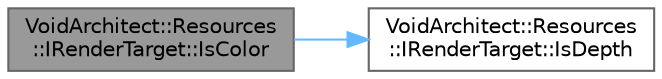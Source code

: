 digraph "VoidArchitect::Resources::IRenderTarget::IsColor"
{
 // LATEX_PDF_SIZE
  bgcolor="transparent";
  edge [fontname=Helvetica,fontsize=10,labelfontname=Helvetica,labelfontsize=10];
  node [fontname=Helvetica,fontsize=10,shape=box,height=0.2,width=0.4];
  rankdir="LR";
  Node1 [id="Node000001",label="VoidArchitect::Resources\l::IRenderTarget::IsColor",height=0.2,width=0.4,color="gray40", fillcolor="grey60", style="filled", fontcolor="black",tooltip=" "];
  Node1 -> Node2 [id="edge2_Node000001_Node000002",color="steelblue1",style="solid",tooltip=" "];
  Node2 [id="Node000002",label="VoidArchitect::Resources\l::IRenderTarget::IsDepth",height=0.2,width=0.4,color="grey40", fillcolor="white", style="filled",URL="$class_void_architect_1_1_resources_1_1_i_render_target.html#a99557c1ca99be79d34fe773f479c98b7",tooltip=" "];
}
